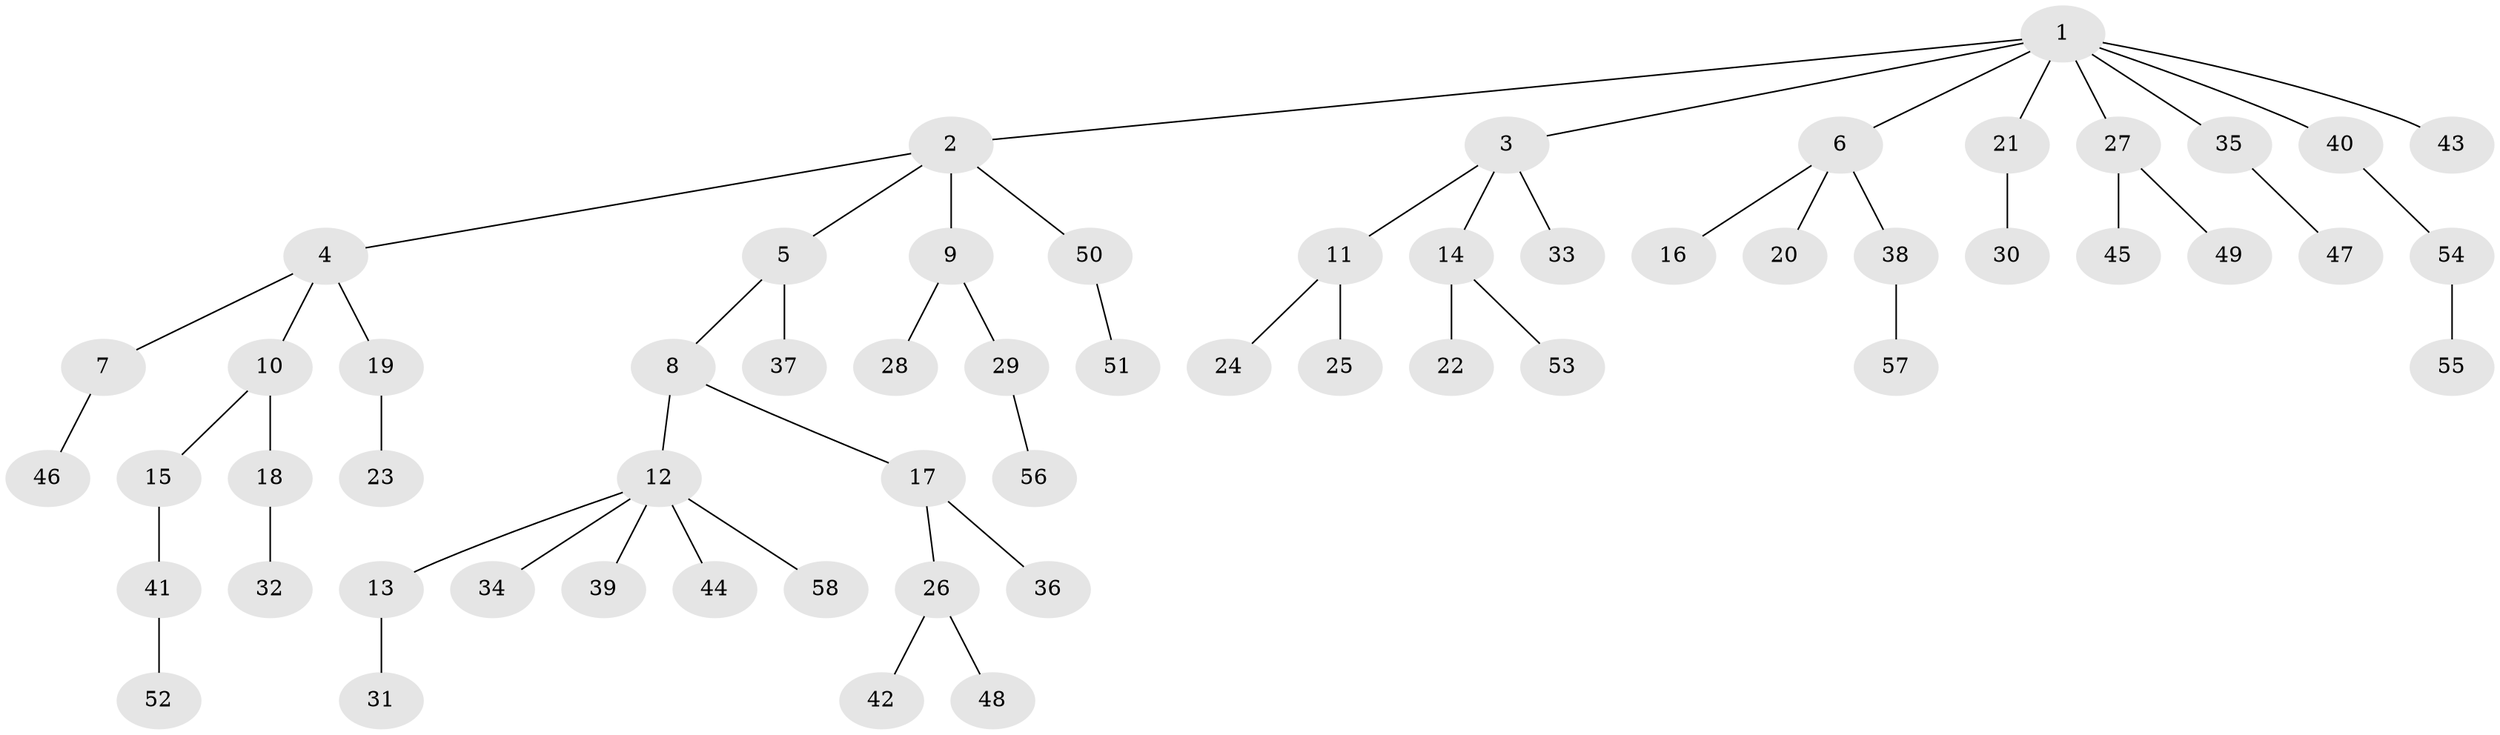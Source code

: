 // coarse degree distribution, {9: 0.02702702702702703, 5: 0.08108108108108109, 3: 0.08108108108108109, 2: 0.16216216216216217, 1: 0.6216216216216216, 4: 0.02702702702702703}
// Generated by graph-tools (version 1.1) at 2025/42/03/06/25 10:42:03]
// undirected, 58 vertices, 57 edges
graph export_dot {
graph [start="1"]
  node [color=gray90,style=filled];
  1;
  2;
  3;
  4;
  5;
  6;
  7;
  8;
  9;
  10;
  11;
  12;
  13;
  14;
  15;
  16;
  17;
  18;
  19;
  20;
  21;
  22;
  23;
  24;
  25;
  26;
  27;
  28;
  29;
  30;
  31;
  32;
  33;
  34;
  35;
  36;
  37;
  38;
  39;
  40;
  41;
  42;
  43;
  44;
  45;
  46;
  47;
  48;
  49;
  50;
  51;
  52;
  53;
  54;
  55;
  56;
  57;
  58;
  1 -- 2;
  1 -- 3;
  1 -- 6;
  1 -- 21;
  1 -- 27;
  1 -- 35;
  1 -- 40;
  1 -- 43;
  2 -- 4;
  2 -- 5;
  2 -- 9;
  2 -- 50;
  3 -- 11;
  3 -- 14;
  3 -- 33;
  4 -- 7;
  4 -- 10;
  4 -- 19;
  5 -- 8;
  5 -- 37;
  6 -- 16;
  6 -- 20;
  6 -- 38;
  7 -- 46;
  8 -- 12;
  8 -- 17;
  9 -- 28;
  9 -- 29;
  10 -- 15;
  10 -- 18;
  11 -- 24;
  11 -- 25;
  12 -- 13;
  12 -- 34;
  12 -- 39;
  12 -- 44;
  12 -- 58;
  13 -- 31;
  14 -- 22;
  14 -- 53;
  15 -- 41;
  17 -- 26;
  17 -- 36;
  18 -- 32;
  19 -- 23;
  21 -- 30;
  26 -- 42;
  26 -- 48;
  27 -- 45;
  27 -- 49;
  29 -- 56;
  35 -- 47;
  38 -- 57;
  40 -- 54;
  41 -- 52;
  50 -- 51;
  54 -- 55;
}

